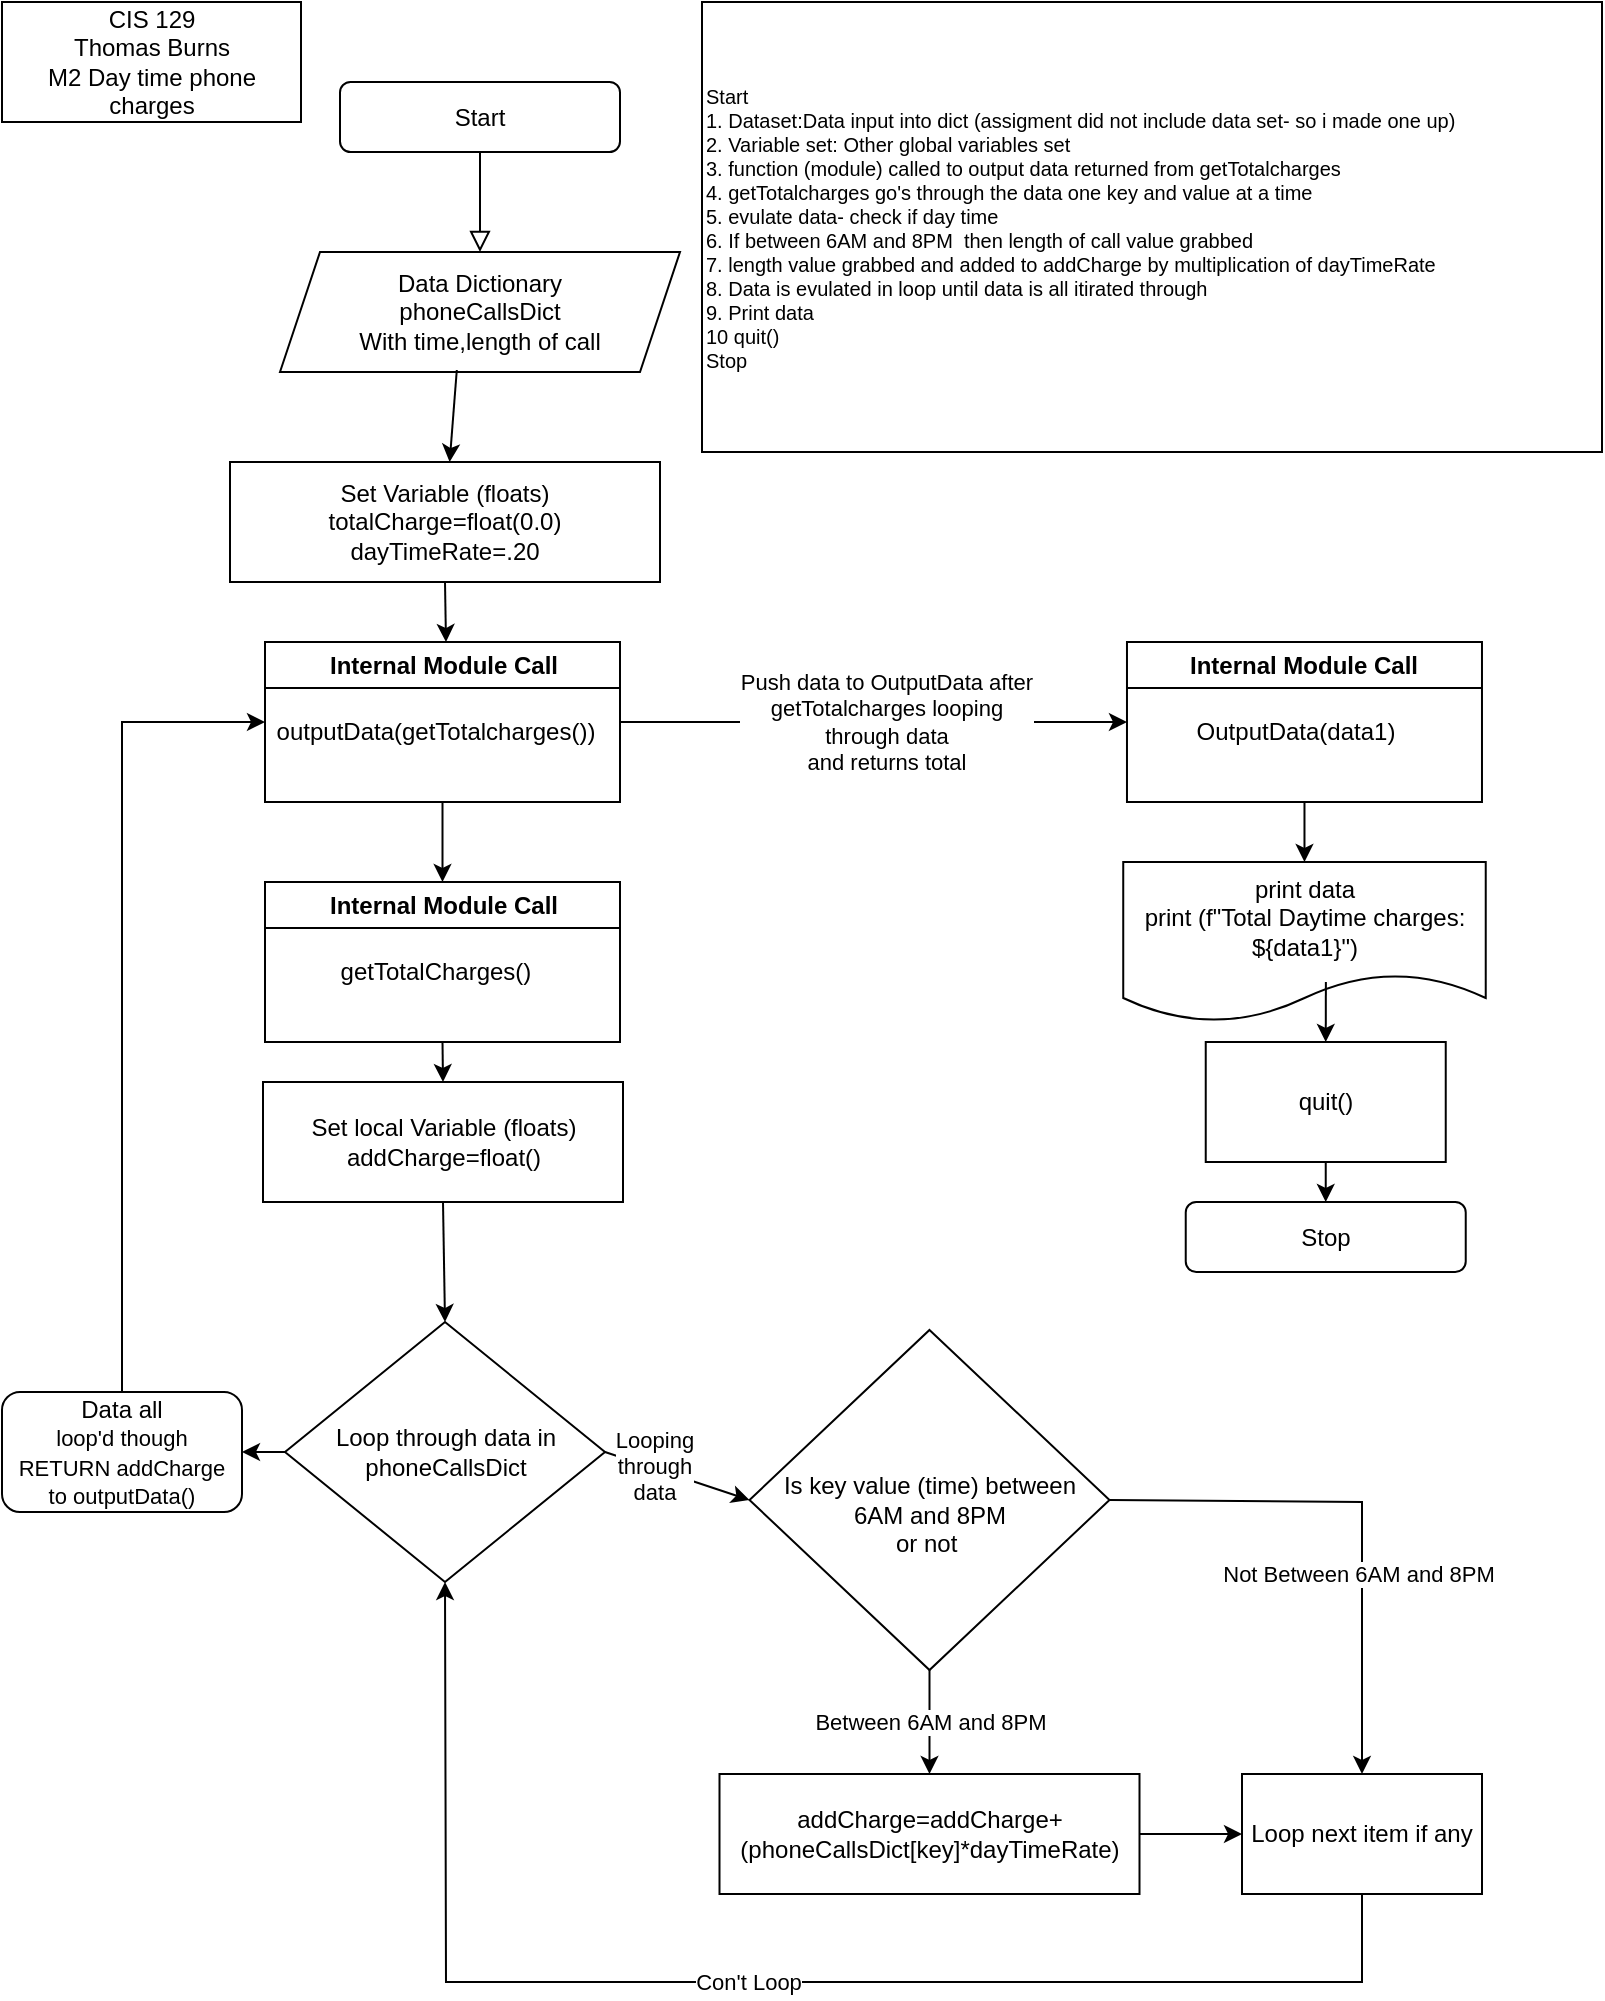 <mxfile version="22.1.18" type="device">
  <diagram id="C5RBs43oDa-KdzZeNtuy" name="Page-1">
    <mxGraphModel dx="1100" dy="995" grid="1" gridSize="10" guides="1" tooltips="1" connect="1" arrows="1" fold="1" page="1" pageScale="1" pageWidth="827" pageHeight="1169" math="0" shadow="0">
      <root>
        <mxCell id="WIyWlLk6GJQsqaUBKTNV-0" />
        <mxCell id="WIyWlLk6GJQsqaUBKTNV-1" parent="WIyWlLk6GJQsqaUBKTNV-0" />
        <mxCell id="WIyWlLk6GJQsqaUBKTNV-2" value="" style="rounded=0;html=1;jettySize=auto;orthogonalLoop=1;fontSize=11;endArrow=block;endFill=0;endSize=8;strokeWidth=1;shadow=0;labelBackgroundColor=none;edgeStyle=orthogonalEdgeStyle;" parent="WIyWlLk6GJQsqaUBKTNV-1" source="WIyWlLk6GJQsqaUBKTNV-3" edge="1">
          <mxGeometry relative="1" as="geometry">
            <mxPoint x="239" y="135" as="targetPoint" />
          </mxGeometry>
        </mxCell>
        <mxCell id="WIyWlLk6GJQsqaUBKTNV-3" value="Start" style="rounded=1;whiteSpace=wrap;html=1;fontSize=12;glass=0;strokeWidth=1;shadow=0;" parent="WIyWlLk6GJQsqaUBKTNV-1" vertex="1">
          <mxGeometry x="169" y="50" width="140" height="35" as="geometry" />
        </mxCell>
        <mxCell id="SuNOhPGvzMYFYTVkQDeq-0" value="Data Dictionary&lt;br&gt;phoneCallsDict&lt;br&gt;With time,length of call" style="shape=parallelogram;perimeter=parallelogramPerimeter;whiteSpace=wrap;html=1;fixedSize=1;" parent="WIyWlLk6GJQsqaUBKTNV-1" vertex="1">
          <mxGeometry x="139" y="135" width="200" height="60" as="geometry" />
        </mxCell>
        <mxCell id="SuNOhPGvzMYFYTVkQDeq-3" value="Set Variable (floats)&lt;br&gt;totalCharge=float(0.0)&lt;br&gt;dayTimeRate=.20" style="rounded=0;whiteSpace=wrap;html=1;" parent="WIyWlLk6GJQsqaUBKTNV-1" vertex="1">
          <mxGeometry x="114" y="240" width="215" height="60" as="geometry" />
        </mxCell>
        <mxCell id="SuNOhPGvzMYFYTVkQDeq-9" value="" style="endArrow=classic;html=1;rounded=0;exitX=0.442;exitY=0.983;exitDx=0;exitDy=0;exitPerimeter=0;" parent="WIyWlLk6GJQsqaUBKTNV-1" source="SuNOhPGvzMYFYTVkQDeq-0" target="SuNOhPGvzMYFYTVkQDeq-3" edge="1">
          <mxGeometry width="50" height="50" relative="1" as="geometry">
            <mxPoint x="379" y="320" as="sourcePoint" />
            <mxPoint x="429" y="270" as="targetPoint" />
          </mxGeometry>
        </mxCell>
        <mxCell id="SuNOhPGvzMYFYTVkQDeq-11" value="" style="endArrow=classic;html=1;rounded=0;exitX=0.5;exitY=1;exitDx=0;exitDy=0;entryX=0.5;entryY=0;entryDx=0;entryDy=0;" parent="WIyWlLk6GJQsqaUBKTNV-1" source="fb3xNtcODuzkv7CMy7z3-19" target="fb3xNtcODuzkv7CMy7z3-24" edge="1">
          <mxGeometry width="50" height="50" relative="1" as="geometry">
            <mxPoint x="410.99" y="1075" as="sourcePoint" />
            <mxPoint x="651.49" y="460" as="targetPoint" />
          </mxGeometry>
        </mxCell>
        <mxCell id="SuNOhPGvzMYFYTVkQDeq-15" value="Stop" style="rounded=1;whiteSpace=wrap;html=1;fontSize=12;glass=0;strokeWidth=1;shadow=0;" parent="WIyWlLk6GJQsqaUBKTNV-1" vertex="1">
          <mxGeometry x="591.87" y="610" width="140" height="35" as="geometry" />
        </mxCell>
        <mxCell id="fb3xNtcODuzkv7CMy7z3-22" style="edgeStyle=orthogonalEdgeStyle;rounded=0;orthogonalLoop=1;jettySize=auto;html=1;exitX=1;exitY=0.5;exitDx=0;exitDy=0;entryX=0;entryY=0.5;entryDx=0;entryDy=0;" edge="1" parent="WIyWlLk6GJQsqaUBKTNV-1" source="qHhuy63d4S-9RCZUKD1h-1" target="fb3xNtcODuzkv7CMy7z3-19">
          <mxGeometry relative="1" as="geometry" />
        </mxCell>
        <mxCell id="fb3xNtcODuzkv7CMy7z3-23" value="Push data to OutputData after &lt;br&gt;getTotalcharges looping&lt;br style=&quot;border-color: var(--border-color);&quot;&gt;through&amp;nbsp;data&lt;br&gt;and returns total" style="edgeLabel;html=1;align=center;verticalAlign=middle;resizable=0;points=[];" vertex="1" connectable="0" parent="fb3xNtcODuzkv7CMy7z3-22">
          <mxGeometry x="0.046" relative="1" as="geometry">
            <mxPoint as="offset" />
          </mxGeometry>
        </mxCell>
        <mxCell id="qHhuy63d4S-9RCZUKD1h-1" value="Internal Module Call" style="swimlane;whiteSpace=wrap;html=1;" parent="WIyWlLk6GJQsqaUBKTNV-1" vertex="1">
          <mxGeometry x="131.5" y="330" width="177.5" height="80" as="geometry" />
        </mxCell>
        <mxCell id="qHhuy63d4S-9RCZUKD1h-2" value="outputData(getTotalcharges())" style="text;html=1;strokeColor=none;fillColor=none;align=center;verticalAlign=middle;whiteSpace=wrap;rounded=0;" parent="qHhuy63d4S-9RCZUKD1h-1" vertex="1">
          <mxGeometry x="30" y="30" width="110" height="30" as="geometry" />
        </mxCell>
        <mxCell id="qHhuy63d4S-9RCZUKD1h-5" value="Internal Module Call" style="swimlane;whiteSpace=wrap;html=1;" parent="WIyWlLk6GJQsqaUBKTNV-1" vertex="1">
          <mxGeometry x="131.5" y="450" width="177.5" height="80" as="geometry" />
        </mxCell>
        <mxCell id="qHhuy63d4S-9RCZUKD1h-6" value="getTotalCharges()" style="text;html=1;strokeColor=none;fillColor=none;align=center;verticalAlign=middle;whiteSpace=wrap;rounded=0;" parent="qHhuy63d4S-9RCZUKD1h-5" vertex="1">
          <mxGeometry x="30" y="30" width="110" height="30" as="geometry" />
        </mxCell>
        <mxCell id="qHhuy63d4S-9RCZUKD1h-8" value="Set local Variable (floats)&lt;br&gt;addCharge=float()" style="rounded=0;whiteSpace=wrap;html=1;" parent="WIyWlLk6GJQsqaUBKTNV-1" vertex="1">
          <mxGeometry x="130.5" y="550" width="180" height="60" as="geometry" />
        </mxCell>
        <mxCell id="qHhuy63d4S-9RCZUKD1h-11" value="Loop through data in&lt;br&gt;phoneCallsDict" style="rhombus;whiteSpace=wrap;html=1;" parent="WIyWlLk6GJQsqaUBKTNV-1" vertex="1">
          <mxGeometry x="141.5" y="670" width="160" height="130" as="geometry" />
        </mxCell>
        <mxCell id="qHhuy63d4S-9RCZUKD1h-12" value="&lt;br&gt;Is key value (time) between&lt;br&gt;6AM and 8PM&lt;br&gt;or not&amp;nbsp;" style="rhombus;whiteSpace=wrap;html=1;" parent="WIyWlLk6GJQsqaUBKTNV-1" vertex="1">
          <mxGeometry x="373.75" y="674" width="180" height="170" as="geometry" />
        </mxCell>
        <mxCell id="fb3xNtcODuzkv7CMy7z3-0" value="" style="endArrow=classic;html=1;rounded=0;exitX=0.5;exitY=1;exitDx=0;exitDy=0;" edge="1" parent="WIyWlLk6GJQsqaUBKTNV-1" source="SuNOhPGvzMYFYTVkQDeq-3">
          <mxGeometry width="50" height="50" relative="1" as="geometry">
            <mxPoint x="180" y="550" as="sourcePoint" />
            <mxPoint x="222" y="330" as="targetPoint" />
          </mxGeometry>
        </mxCell>
        <mxCell id="fb3xNtcODuzkv7CMy7z3-1" value="" style="endArrow=classic;html=1;rounded=0;exitX=0.5;exitY=1;exitDx=0;exitDy=0;entryX=0.5;entryY=0;entryDx=0;entryDy=0;" edge="1" parent="WIyWlLk6GJQsqaUBKTNV-1" source="qHhuy63d4S-9RCZUKD1h-1" target="qHhuy63d4S-9RCZUKD1h-5">
          <mxGeometry width="50" height="50" relative="1" as="geometry">
            <mxPoint x="232" y="310" as="sourcePoint" />
            <mxPoint x="232" y="340" as="targetPoint" />
          </mxGeometry>
        </mxCell>
        <mxCell id="fb3xNtcODuzkv7CMy7z3-2" value="" style="endArrow=classic;html=1;rounded=0;exitX=0.5;exitY=1;exitDx=0;exitDy=0;entryX=0.5;entryY=0;entryDx=0;entryDy=0;" edge="1" parent="WIyWlLk6GJQsqaUBKTNV-1" source="qHhuy63d4S-9RCZUKD1h-5" target="qHhuy63d4S-9RCZUKD1h-8">
          <mxGeometry width="50" height="50" relative="1" as="geometry">
            <mxPoint x="92.75" y="500" as="sourcePoint" />
            <mxPoint x="142.75" y="500" as="targetPoint" />
          </mxGeometry>
        </mxCell>
        <mxCell id="fb3xNtcODuzkv7CMy7z3-4" value="" style="endArrow=classic;html=1;rounded=0;exitX=0.5;exitY=1;exitDx=0;exitDy=0;entryX=0.5;entryY=0;entryDx=0;entryDy=0;" edge="1" parent="WIyWlLk6GJQsqaUBKTNV-1" source="qHhuy63d4S-9RCZUKD1h-8" target="qHhuy63d4S-9RCZUKD1h-11">
          <mxGeometry width="50" height="50" relative="1" as="geometry">
            <mxPoint x="92.75" y="500" as="sourcePoint" />
            <mxPoint x="142.75" y="500" as="targetPoint" />
          </mxGeometry>
        </mxCell>
        <mxCell id="fb3xNtcODuzkv7CMy7z3-5" value="" style="endArrow=classic;html=1;rounded=0;exitX=1;exitY=0.5;exitDx=0;exitDy=0;entryX=0;entryY=0.5;entryDx=0;entryDy=0;" edge="1" parent="WIyWlLk6GJQsqaUBKTNV-1" source="qHhuy63d4S-9RCZUKD1h-11" target="qHhuy63d4S-9RCZUKD1h-12">
          <mxGeometry width="50" height="50" relative="1" as="geometry">
            <mxPoint x="634.75" y="980" as="sourcePoint" />
            <mxPoint x="706" y="980" as="targetPoint" />
          </mxGeometry>
        </mxCell>
        <mxCell id="fb3xNtcODuzkv7CMy7z3-13" value="Looping&lt;br&gt;through&lt;br&gt;data" style="edgeLabel;html=1;align=center;verticalAlign=middle;resizable=0;points=[];" vertex="1" connectable="0" parent="fb3xNtcODuzkv7CMy7z3-5">
          <mxGeometry x="-0.331" y="1" relative="1" as="geometry">
            <mxPoint as="offset" />
          </mxGeometry>
        </mxCell>
        <mxCell id="fb3xNtcODuzkv7CMy7z3-6" value="" style="endArrow=classic;html=1;rounded=0;exitX=1;exitY=0.5;exitDx=0;exitDy=0;entryX=0.5;entryY=0;entryDx=0;entryDy=0;" edge="1" parent="WIyWlLk6GJQsqaUBKTNV-1" source="qHhuy63d4S-9RCZUKD1h-12" target="fb3xNtcODuzkv7CMy7z3-36">
          <mxGeometry width="50" height="50" relative="1" as="geometry">
            <mxPoint x="112.75" y="520" as="sourcePoint" />
            <mxPoint x="680" y="880" as="targetPoint" />
            <Array as="points">
              <mxPoint x="680" y="760" />
            </Array>
          </mxGeometry>
        </mxCell>
        <mxCell id="fb3xNtcODuzkv7CMy7z3-7" value="Not Between 6AM and 8PM" style="edgeLabel;html=1;align=center;verticalAlign=middle;resizable=0;points=[];" vertex="1" connectable="0" parent="fb3xNtcODuzkv7CMy7z3-6">
          <mxGeometry x="0.235" y="-2" relative="1" as="geometry">
            <mxPoint as="offset" />
          </mxGeometry>
        </mxCell>
        <mxCell id="fb3xNtcODuzkv7CMy7z3-8" value="addCharge=addCharge+ (phoneCallsDict[key]*dayTimeRate)" style="rounded=0;whiteSpace=wrap;html=1;" vertex="1" parent="WIyWlLk6GJQsqaUBKTNV-1">
          <mxGeometry x="358.75" y="896" width="210" height="60" as="geometry" />
        </mxCell>
        <mxCell id="fb3xNtcODuzkv7CMy7z3-9" value="Between 6AM and 8PM" style="endArrow=classic;html=1;rounded=0;exitX=0.5;exitY=1;exitDx=0;exitDy=0;entryX=0.5;entryY=0;entryDx=0;entryDy=0;" edge="1" parent="WIyWlLk6GJQsqaUBKTNV-1" source="qHhuy63d4S-9RCZUKD1h-12" target="fb3xNtcODuzkv7CMy7z3-8">
          <mxGeometry width="50" height="50" relative="1" as="geometry">
            <mxPoint x="5.75" y="430" as="sourcePoint" />
            <mxPoint x="5.75" y="460" as="targetPoint" />
          </mxGeometry>
        </mxCell>
        <mxCell id="fb3xNtcODuzkv7CMy7z3-15" value="Con&#39;t Loop" style="endArrow=classic;html=1;rounded=0;exitX=0.5;exitY=1;exitDx=0;exitDy=0;entryX=0.5;entryY=1;entryDx=0;entryDy=0;" edge="1" parent="WIyWlLk6GJQsqaUBKTNV-1" source="fb3xNtcODuzkv7CMy7z3-36" target="qHhuy63d4S-9RCZUKD1h-11">
          <mxGeometry width="50" height="50" relative="1" as="geometry">
            <mxPoint x="160" y="920" as="sourcePoint" />
            <mxPoint x="210" y="870" as="targetPoint" />
            <Array as="points">
              <mxPoint x="680" y="1000" />
              <mxPoint x="222" y="1000" />
            </Array>
          </mxGeometry>
        </mxCell>
        <mxCell id="fb3xNtcODuzkv7CMy7z3-19" value="Internal Module Call" style="swimlane;whiteSpace=wrap;html=1;" vertex="1" parent="WIyWlLk6GJQsqaUBKTNV-1">
          <mxGeometry x="562.49" y="330" width="177.5" height="80" as="geometry" />
        </mxCell>
        <mxCell id="fb3xNtcODuzkv7CMy7z3-20" value="OutputData(data1)" style="text;html=1;strokeColor=none;fillColor=none;align=center;verticalAlign=middle;whiteSpace=wrap;rounded=0;" vertex="1" parent="fb3xNtcODuzkv7CMy7z3-19">
          <mxGeometry x="30" y="30" width="110" height="30" as="geometry" />
        </mxCell>
        <mxCell id="fb3xNtcODuzkv7CMy7z3-24" value="print data&lt;br&gt;print (f&quot;Total Daytime charges: ${data1}&quot;)" style="shape=document;whiteSpace=wrap;html=1;boundedLbl=1;" vertex="1" parent="WIyWlLk6GJQsqaUBKTNV-1">
          <mxGeometry x="560.62" y="440" width="181.25" height="80" as="geometry" />
        </mxCell>
        <mxCell id="fb3xNtcODuzkv7CMy7z3-25" value="" style="endArrow=classic;html=1;rounded=0;entryX=0.5;entryY=0;entryDx=0;entryDy=0;exitX=0.5;exitY=1;exitDx=0;exitDy=0;" edge="1" parent="WIyWlLk6GJQsqaUBKTNV-1" source="fb3xNtcODuzkv7CMy7z3-27" target="SuNOhPGvzMYFYTVkQDeq-15">
          <mxGeometry width="50" height="50" relative="1" as="geometry">
            <mxPoint x="681.87" y="590" as="sourcePoint" />
            <mxPoint x="731.87" y="630" as="targetPoint" />
          </mxGeometry>
        </mxCell>
        <mxCell id="fb3xNtcODuzkv7CMy7z3-26" value="&lt;div style=&quot;border-color: var(--border-color); font-size: 10px;&quot;&gt;Start&lt;/div&gt;&lt;div style=&quot;border-color: var(--border-color); font-size: 10px;&quot;&gt;1. Dataset:Data input into dict (assigment did not include data set- so i made one up)&lt;/div&gt;&lt;div style=&quot;border-color: var(--border-color); font-size: 10px;&quot;&gt;2. Variable set: Other global variables set&lt;/div&gt;&lt;div style=&quot;border-color: var(--border-color); font-size: 10px;&quot;&gt;3. function (module) called to output data returned from getTotalcharges&lt;/div&gt;&lt;div style=&quot;border-color: var(--border-color); font-size: 10px;&quot;&gt;4. getTotalcharges go&#39;s through the data one key and value at a time&lt;/div&gt;&lt;div style=&quot;border-color: var(--border-color); font-size: 10px;&quot;&gt;5. evulate data- check if day time&lt;/div&gt;&lt;div style=&quot;border-color: var(--border-color); font-size: 10px;&quot;&gt;6. If between 6AM and 8PM&amp;nbsp; then length of call value grabbed&lt;/div&gt;&lt;div style=&quot;border-color: var(--border-color); font-size: 10px;&quot;&gt;7. length value grabbed and added to addCharge by multiplication of dayTimeRate&lt;/div&gt;&lt;div style=&quot;border-color: var(--border-color); font-size: 10px;&quot;&gt;8. Data is evulated in loop until data is all itirated through&lt;/div&gt;&lt;div style=&quot;border-color: var(--border-color); font-size: 10px;&quot;&gt;9. Print data&lt;/div&gt;&lt;div style=&quot;border-color: var(--border-color); font-size: 10px;&quot;&gt;10 quit()&lt;/div&gt;&lt;div style=&quot;border-color: var(--border-color); font-size: 10px;&quot;&gt;Stop&lt;/div&gt;" style="rounded=0;whiteSpace=wrap;html=1;align=left;fontSize=10;" vertex="1" parent="WIyWlLk6GJQsqaUBKTNV-1">
          <mxGeometry x="350" y="10" width="450" height="225" as="geometry" />
        </mxCell>
        <mxCell id="fb3xNtcODuzkv7CMy7z3-27" value="quit()" style="rounded=0;whiteSpace=wrap;html=1;" vertex="1" parent="WIyWlLk6GJQsqaUBKTNV-1">
          <mxGeometry x="601.87" y="530" width="120" height="60" as="geometry" />
        </mxCell>
        <mxCell id="fb3xNtcODuzkv7CMy7z3-28" value="" style="endArrow=classic;html=1;rounded=0;exitX=0.559;exitY=0.75;exitDx=0;exitDy=0;exitPerimeter=0;entryX=0.5;entryY=0;entryDx=0;entryDy=0;" edge="1" parent="WIyWlLk6GJQsqaUBKTNV-1" source="fb3xNtcODuzkv7CMy7z3-24" target="fb3xNtcODuzkv7CMy7z3-27">
          <mxGeometry width="50" height="50" relative="1" as="geometry">
            <mxPoint x="670" y="560" as="sourcePoint" />
            <mxPoint x="720" y="510" as="targetPoint" />
          </mxGeometry>
        </mxCell>
        <mxCell id="fb3xNtcODuzkv7CMy7z3-29" value="CIS 129&lt;br style=&quot;border-color: var(--border-color);&quot;&gt;Thomas Burns&lt;br&gt;M2 Day time phone charges" style="rounded=0;whiteSpace=wrap;html=1;" vertex="1" parent="WIyWlLk6GJQsqaUBKTNV-1">
          <mxGeometry y="10" width="149.5" height="60" as="geometry" />
        </mxCell>
        <mxCell id="fb3xNtcODuzkv7CMy7z3-30" value="Data all&lt;br style=&quot;border-color: var(--border-color); font-size: 11px;&quot;&gt;&lt;span style=&quot;font-size: 11px; background-color: rgb(255, 255, 255);&quot;&gt;loop&#39;d though&lt;/span&gt;&lt;br style=&quot;border-color: var(--border-color); font-size: 11px;&quot;&gt;&lt;span style=&quot;font-size: 11px; background-color: rgb(255, 255, 255);&quot;&gt;RETURN addCharge&lt;/span&gt;&lt;br style=&quot;border-color: var(--border-color); font-size: 11px;&quot;&gt;&lt;span style=&quot;font-size: 11px; background-color: rgb(255, 255, 255);&quot;&gt;to outputData()&lt;/span&gt;" style="rounded=1;whiteSpace=wrap;html=1;" vertex="1" parent="WIyWlLk6GJQsqaUBKTNV-1">
          <mxGeometry y="705" width="120" height="60" as="geometry" />
        </mxCell>
        <mxCell id="fb3xNtcODuzkv7CMy7z3-34" value="" style="endArrow=classic;html=1;rounded=0;exitX=0;exitY=0.5;exitDx=0;exitDy=0;entryX=1;entryY=0.5;entryDx=0;entryDy=0;" edge="1" parent="WIyWlLk6GJQsqaUBKTNV-1" source="qHhuy63d4S-9RCZUKD1h-11" target="fb3xNtcODuzkv7CMy7z3-30">
          <mxGeometry width="50" height="50" relative="1" as="geometry">
            <mxPoint x="100" y="1000" as="sourcePoint" />
            <mxPoint x="150" y="950" as="targetPoint" />
          </mxGeometry>
        </mxCell>
        <mxCell id="fb3xNtcODuzkv7CMy7z3-35" value="" style="endArrow=classic;html=1;rounded=0;entryX=0;entryY=0.5;entryDx=0;entryDy=0;exitX=0.5;exitY=0;exitDx=0;exitDy=0;" edge="1" parent="WIyWlLk6GJQsqaUBKTNV-1" source="fb3xNtcODuzkv7CMy7z3-30" target="qHhuy63d4S-9RCZUKD1h-1">
          <mxGeometry width="50" height="50" relative="1" as="geometry">
            <mxPoint x="120" y="970" as="sourcePoint" />
            <mxPoint x="170" y="920" as="targetPoint" />
            <Array as="points">
              <mxPoint x="60" y="370" />
            </Array>
          </mxGeometry>
        </mxCell>
        <mxCell id="fb3xNtcODuzkv7CMy7z3-36" value="Loop next item if any" style="rounded=0;whiteSpace=wrap;html=1;" vertex="1" parent="WIyWlLk6GJQsqaUBKTNV-1">
          <mxGeometry x="620" y="896" width="120" height="60" as="geometry" />
        </mxCell>
        <mxCell id="fb3xNtcODuzkv7CMy7z3-37" value="" style="endArrow=classic;html=1;rounded=0;exitX=1;exitY=0.5;exitDx=0;exitDy=0;entryX=0;entryY=0.5;entryDx=0;entryDy=0;" edge="1" parent="WIyWlLk6GJQsqaUBKTNV-1" source="fb3xNtcODuzkv7CMy7z3-8" target="fb3xNtcODuzkv7CMy7z3-36">
          <mxGeometry width="50" height="50" relative="1" as="geometry">
            <mxPoint x="564" y="769" as="sourcePoint" />
            <mxPoint x="690" y="906" as="targetPoint" />
            <Array as="points" />
          </mxGeometry>
        </mxCell>
      </root>
    </mxGraphModel>
  </diagram>
</mxfile>
